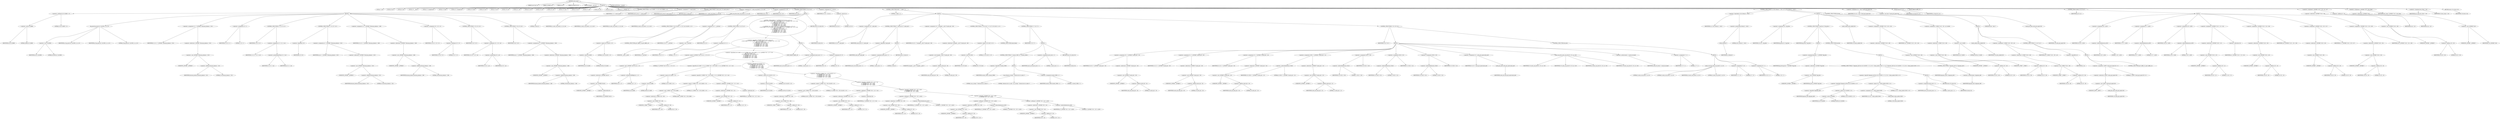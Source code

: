 digraph cache_insert {  
"1000122" [label = "(METHOD,cache_insert)" ]
"1000123" [label = "(PARAM,const char *a1)" ]
"1000124" [label = "(PARAM,_DWORD *a2)" ]
"1000125" [label = "(PARAM,int a3)" ]
"1000126" [label = "(PARAM,unsigned int a4)" ]
"1000127" [label = "(PARAM,unsigned __int16 a5)" ]
"1000128" [label = "(BLOCK,,)" ]
"1000129" [label = "(LOCAL,v7: int)" ]
"1000130" [label = "(LOCAL,v8: int)" ]
"1000131" [label = "(LOCAL,v9: int)" ]
"1000132" [label = "(LOCAL,v10: __int16)" ]
"1000133" [label = "(LOCAL,v12: unsigned int)" ]
"1000134" [label = "(LOCAL,v13: bool)" ]
"1000135" [label = "(LOCAL,v15: unsigned int)" ]
"1000136" [label = "(LOCAL,v16: bool)" ]
"1000137" [label = "(LOCAL,v18: int)" ]
"1000138" [label = "(LOCAL,v19: int)" ]
"1000139" [label = "(LOCAL,v20: int)" ]
"1000140" [label = "(LOCAL,v21: int)" ]
"1000141" [label = "(LOCAL,v22: int)" ]
"1000142" [label = "(LOCAL,v23: int)" ]
"1000143" [label = "(LOCAL,v24: int)" ]
"1000144" [label = "(LOCAL,v25: char *)" ]
"1000145" [label = "(LOCAL,v26: int)" ]
"1000146" [label = "(LOCAL,v27: int)" ]
"1000147" [label = "(LOCAL,v28: int)" ]
"1000148" [label = "(LOCAL,v31: int)" ]
"1000149" [label = "(LOCAL,v32: _DWORD [ 4 ])" ]
"1000150" [label = "(CONTROL_STRUCTURE,if ( (a5 & 0x980) != 0 ),if ( (a5 & 0x980) != 0 ))" ]
"1000151" [label = "(<operator>.notEquals,(a5 & 0x980) != 0)" ]
"1000152" [label = "(<operator>.and,a5 & 0x980)" ]
"1000153" [label = "(IDENTIFIER,a5,a5 & 0x980)" ]
"1000154" [label = "(LITERAL,0x980,a5 & 0x980)" ]
"1000155" [label = "(LITERAL,0,(a5 & 0x980) != 0)" ]
"1000156" [label = "(BLOCK,,)" ]
"1000157" [label = "(log_query,log_query(a5 | 0x10000, a1, a2, 0))" ]
"1000158" [label = "(<operator>.or,a5 | 0x10000)" ]
"1000159" [label = "(IDENTIFIER,a5,a5 | 0x10000)" ]
"1000160" [label = "(LITERAL,0x10000,a5 | 0x10000)" ]
"1000161" [label = "(IDENTIFIER,a1,log_query(a5 | 0x10000, a1, a2, 0))" ]
"1000162" [label = "(IDENTIFIER,a2,log_query(a5 | 0x10000, a1, a2, 0))" ]
"1000163" [label = "(LITERAL,0,log_query(a5 | 0x10000, a1, a2, 0))" ]
"1000164" [label = "(<operator>.assignment,v12 = *(_DWORD *)(dnsmasq_daemon + 252))" ]
"1000165" [label = "(IDENTIFIER,v12,v12 = *(_DWORD *)(dnsmasq_daemon + 252))" ]
"1000166" [label = "(<operator>.indirection,*(_DWORD *)(dnsmasq_daemon + 252))" ]
"1000167" [label = "(<operator>.cast,(_DWORD *)(dnsmasq_daemon + 252))" ]
"1000168" [label = "(UNKNOWN,_DWORD *,_DWORD *)" ]
"1000169" [label = "(<operator>.addition,dnsmasq_daemon + 252)" ]
"1000170" [label = "(IDENTIFIER,dnsmasq_daemon,dnsmasq_daemon + 252)" ]
"1000171" [label = "(LITERAL,252,dnsmasq_daemon + 252)" ]
"1000172" [label = "(<operator>.assignment,v13 = 1)" ]
"1000173" [label = "(IDENTIFIER,v13,v13 = 1)" ]
"1000174" [label = "(LITERAL,1,v13 = 1)" ]
"1000175" [label = "(CONTROL_STRUCTURE,if ( v12 ),if ( v12 ))" ]
"1000176" [label = "(IDENTIFIER,v12,if ( v12 ))" ]
"1000177" [label = "(<operator>.assignment,v13 = v12 >= a4)" ]
"1000178" [label = "(IDENTIFIER,v13,v13 = v12 >= a4)" ]
"1000179" [label = "(<operator>.greaterEqualsThan,v12 >= a4)" ]
"1000180" [label = "(IDENTIFIER,v12,v12 >= a4)" ]
"1000181" [label = "(IDENTIFIER,a4,v12 >= a4)" ]
"1000182" [label = "(CONTROL_STRUCTURE,if ( !v13 ),if ( !v13 ))" ]
"1000183" [label = "(<operator>.logicalNot,!v13)" ]
"1000184" [label = "(IDENTIFIER,v13,!v13)" ]
"1000185" [label = "(<operator>.assignment,a4 = *(_DWORD *)(dnsmasq_daemon + 252))" ]
"1000186" [label = "(IDENTIFIER,a4,a4 = *(_DWORD *)(dnsmasq_daemon + 252))" ]
"1000187" [label = "(<operator>.indirection,*(_DWORD *)(dnsmasq_daemon + 252))" ]
"1000188" [label = "(<operator>.cast,(_DWORD *)(dnsmasq_daemon + 252))" ]
"1000189" [label = "(UNKNOWN,_DWORD *,_DWORD *)" ]
"1000190" [label = "(<operator>.addition,dnsmasq_daemon + 252)" ]
"1000191" [label = "(IDENTIFIER,dnsmasq_daemon,dnsmasq_daemon + 252)" ]
"1000192" [label = "(LITERAL,252,dnsmasq_daemon + 252)" ]
"1000193" [label = "(<operator>.assignment,v15 = *(_DWORD *)(dnsmasq_daemon + 248))" ]
"1000194" [label = "(IDENTIFIER,v15,v15 = *(_DWORD *)(dnsmasq_daemon + 248))" ]
"1000195" [label = "(<operator>.indirection,*(_DWORD *)(dnsmasq_daemon + 248))" ]
"1000196" [label = "(<operator>.cast,(_DWORD *)(dnsmasq_daemon + 248))" ]
"1000197" [label = "(UNKNOWN,_DWORD *,_DWORD *)" ]
"1000198" [label = "(<operator>.addition,dnsmasq_daemon + 248)" ]
"1000199" [label = "(IDENTIFIER,dnsmasq_daemon,dnsmasq_daemon + 248)" ]
"1000200" [label = "(LITERAL,248,dnsmasq_daemon + 248)" ]
"1000201" [label = "(<operator>.assignment,v16 = v15 != 0)" ]
"1000202" [label = "(IDENTIFIER,v16,v16 = v15 != 0)" ]
"1000203" [label = "(<operator>.notEquals,v15 != 0)" ]
"1000204" [label = "(IDENTIFIER,v15,v15 != 0)" ]
"1000205" [label = "(LITERAL,0,v15 != 0)" ]
"1000206" [label = "(CONTROL_STRUCTURE,if ( v15 ),if ( v15 ))" ]
"1000207" [label = "(IDENTIFIER,v15,if ( v15 ))" ]
"1000208" [label = "(<operator>.assignment,v16 = v15 > a4)" ]
"1000209" [label = "(IDENTIFIER,v16,v16 = v15 > a4)" ]
"1000210" [label = "(<operator>.greaterThan,v15 > a4)" ]
"1000211" [label = "(IDENTIFIER,v15,v15 > a4)" ]
"1000212" [label = "(IDENTIFIER,a4,v15 > a4)" ]
"1000213" [label = "(CONTROL_STRUCTURE,if ( v16 ),if ( v16 ))" ]
"1000214" [label = "(IDENTIFIER,v16,if ( v16 ))" ]
"1000215" [label = "(<operator>.assignment,a4 = *(_DWORD *)(dnsmasq_daemon + 248))" ]
"1000216" [label = "(IDENTIFIER,a4,a4 = *(_DWORD *)(dnsmasq_daemon + 248))" ]
"1000217" [label = "(<operator>.indirection,*(_DWORD *)(dnsmasq_daemon + 248))" ]
"1000218" [label = "(<operator>.cast,(_DWORD *)(dnsmasq_daemon + 248))" ]
"1000219" [label = "(UNKNOWN,_DWORD *,_DWORD *)" ]
"1000220" [label = "(<operator>.addition,dnsmasq_daemon + 248)" ]
"1000221" [label = "(IDENTIFIER,dnsmasq_daemon,dnsmasq_daemon + 248)" ]
"1000222" [label = "(LITERAL,248,dnsmasq_daemon + 248)" ]
"1000223" [label = "(<operator>.assignment,v7 = insert_error)" ]
"1000224" [label = "(IDENTIFIER,v7,v7 = insert_error)" ]
"1000225" [label = "(IDENTIFIER,insert_error,v7 = insert_error)" ]
"1000226" [label = "(CONTROL_STRUCTURE,if ( insert_error ),if ( insert_error ))" ]
"1000227" [label = "(IDENTIFIER,insert_error,if ( insert_error ))" ]
"1000228" [label = "(RETURN,return 0;,return 0;)" ]
"1000229" [label = "(LITERAL,0,return 0;)" ]
"1000230" [label = "(<operator>.assignment,v9 = cache_scan_free(a1, a2, a3, a5))" ]
"1000231" [label = "(IDENTIFIER,v9,v9 = cache_scan_free(a1, a2, a3, a5))" ]
"1000232" [label = "(cache_scan_free,cache_scan_free(a1, a2, a3, a5))" ]
"1000233" [label = "(IDENTIFIER,a1,cache_scan_free(a1, a2, a3, a5))" ]
"1000234" [label = "(IDENTIFIER,a2,cache_scan_free(a1, a2, a3, a5))" ]
"1000235" [label = "(IDENTIFIER,a3,cache_scan_free(a1, a2, a3, a5))" ]
"1000236" [label = "(IDENTIFIER,a5,cache_scan_free(a1, a2, a3, a5))" ]
"1000237" [label = "(<operator>.assignment,v8 = v9)" ]
"1000238" [label = "(IDENTIFIER,v8,v8 = v9)" ]
"1000239" [label = "(IDENTIFIER,v9,v8 = v9)" ]
"1000240" [label = "(CONTROL_STRUCTURE,if ( v9 ),if ( v9 ))" ]
"1000241" [label = "(IDENTIFIER,v9,if ( v9 ))" ]
"1000242" [label = "(BLOCK,,)" ]
"1000243" [label = "(CONTROL_STRUCTURE,if ( (a5 & 0x180) == 0 ),if ( (a5 & 0x180) == 0 ))" ]
"1000244" [label = "(<operator>.equals,(a5 & 0x180) == 0)" ]
"1000245" [label = "(<operator>.and,a5 & 0x180)" ]
"1000246" [label = "(IDENTIFIER,a5,a5 & 0x180)" ]
"1000247" [label = "(LITERAL,0x180,a5 & 0x180)" ]
"1000248" [label = "(LITERAL,0,(a5 & 0x180) == 0)" ]
"1000249" [label = "(CONTROL_STRUCTURE,goto LABEL_18;,goto LABEL_18;)" ]
"1000250" [label = "(<operator>.assignment,v10 = (__int16)a2)" ]
"1000251" [label = "(IDENTIFIER,v10,v10 = (__int16)a2)" ]
"1000252" [label = "(<operator>.cast,(__int16)a2)" ]
"1000253" [label = "(UNKNOWN,__int16,__int16)" ]
"1000254" [label = "(IDENTIFIER,a2,(__int16)a2)" ]
"1000255" [label = "(CONTROL_STRUCTURE,if ( a2 ),if ( a2 ))" ]
"1000256" [label = "(IDENTIFIER,a2,if ( a2 ))" ]
"1000257" [label = "(<operator>.assignment,v10 = 1)" ]
"1000258" [label = "(IDENTIFIER,v10,v10 = 1)" ]
"1000259" [label = "(LITERAL,1,v10 = 1)" ]
"1000260" [label = "(CONTROL_STRUCTURE,if ( (*(_DWORD *)&v10 & (a5 >> 3)) == 0\n      || ((a5 & 0x80) == 0 || (*(_WORD *)(v9 + 36) & 0x80) == 0 || *(_DWORD *)(v9 + 12) != *a2)\n      && ((a5 & 0x100) == 0\n       || (*(_WORD *)(v9 + 36) & 0x100) == 0\n       || *(_DWORD *)(v9 + 12) != *a2\n       || *(_DWORD *)(v9 + 16) != a2[1]\n       || *(_DWORD *)(v9 + 20) != a2[2]\n       || *(_DWORD *)(v9 + 24) != a2[3]) ),if ( (*(_DWORD *)&v10 & (a5 >> 3)) == 0\n      || ((a5 & 0x80) == 0 || (*(_WORD *)(v9 + 36) & 0x80) == 0 || *(_DWORD *)(v9 + 12) != *a2)\n      && ((a5 & 0x100) == 0\n       || (*(_WORD *)(v9 + 36) & 0x100) == 0\n       || *(_DWORD *)(v9 + 12) != *a2\n       || *(_DWORD *)(v9 + 16) != a2[1]\n       || *(_DWORD *)(v9 + 20) != a2[2]\n       || *(_DWORD *)(v9 + 24) != a2[3]) ))" ]
"1000261" [label = "(<operator>.logicalOr,(*(_DWORD *)&v10 & (a5 >> 3)) == 0\n      || ((a5 & 0x80) == 0 || (*(_WORD *)(v9 + 36) & 0x80) == 0 || *(_DWORD *)(v9 + 12) != *a2)\n      && ((a5 & 0x100) == 0\n       || (*(_WORD *)(v9 + 36) & 0x100) == 0\n       || *(_DWORD *)(v9 + 12) != *a2\n       || *(_DWORD *)(v9 + 16) != a2[1]\n       || *(_DWORD *)(v9 + 20) != a2[2]\n       || *(_DWORD *)(v9 + 24) != a2[3]))" ]
"1000262" [label = "(<operator>.equals,(*(_DWORD *)&v10 & (a5 >> 3)) == 0)" ]
"1000263" [label = "(<operator>.and,*(_DWORD *)&v10 & (a5 >> 3))" ]
"1000264" [label = "(<operator>.indirection,*(_DWORD *)&v10)" ]
"1000265" [label = "(<operator>.cast,(_DWORD *)&v10)" ]
"1000266" [label = "(UNKNOWN,_DWORD *,_DWORD *)" ]
"1000267" [label = "(<operator>.addressOf,&v10)" ]
"1000268" [label = "(IDENTIFIER,v10,(_DWORD *)&v10)" ]
"1000269" [label = "(<operator>.arithmeticShiftRight,a5 >> 3)" ]
"1000270" [label = "(IDENTIFIER,a5,a5 >> 3)" ]
"1000271" [label = "(LITERAL,3,a5 >> 3)" ]
"1000272" [label = "(LITERAL,0,(*(_DWORD *)&v10 & (a5 >> 3)) == 0)" ]
"1000273" [label = "(<operator>.logicalAnd,((a5 & 0x80) == 0 || (*(_WORD *)(v9 + 36) & 0x80) == 0 || *(_DWORD *)(v9 + 12) != *a2)\n      && ((a5 & 0x100) == 0\n       || (*(_WORD *)(v9 + 36) & 0x100) == 0\n       || *(_DWORD *)(v9 + 12) != *a2\n       || *(_DWORD *)(v9 + 16) != a2[1]\n       || *(_DWORD *)(v9 + 20) != a2[2]\n       || *(_DWORD *)(v9 + 24) != a2[3]))" ]
"1000274" [label = "(<operator>.logicalOr,(a5 & 0x80) == 0 || (*(_WORD *)(v9 + 36) & 0x80) == 0 || *(_DWORD *)(v9 + 12) != *a2)" ]
"1000275" [label = "(<operator>.equals,(a5 & 0x80) == 0)" ]
"1000276" [label = "(<operator>.and,a5 & 0x80)" ]
"1000277" [label = "(IDENTIFIER,a5,a5 & 0x80)" ]
"1000278" [label = "(LITERAL,0x80,a5 & 0x80)" ]
"1000279" [label = "(LITERAL,0,(a5 & 0x80) == 0)" ]
"1000280" [label = "(<operator>.logicalOr,(*(_WORD *)(v9 + 36) & 0x80) == 0 || *(_DWORD *)(v9 + 12) != *a2)" ]
"1000281" [label = "(<operator>.equals,(*(_WORD *)(v9 + 36) & 0x80) == 0)" ]
"1000282" [label = "(<operator>.and,*(_WORD *)(v9 + 36) & 0x80)" ]
"1000283" [label = "(<operator>.indirection,*(_WORD *)(v9 + 36))" ]
"1000284" [label = "(<operator>.cast,(_WORD *)(v9 + 36))" ]
"1000285" [label = "(UNKNOWN,_WORD *,_WORD *)" ]
"1000286" [label = "(<operator>.addition,v9 + 36)" ]
"1000287" [label = "(IDENTIFIER,v9,v9 + 36)" ]
"1000288" [label = "(LITERAL,36,v9 + 36)" ]
"1000289" [label = "(LITERAL,0x80,*(_WORD *)(v9 + 36) & 0x80)" ]
"1000290" [label = "(LITERAL,0,(*(_WORD *)(v9 + 36) & 0x80) == 0)" ]
"1000291" [label = "(<operator>.notEquals,*(_DWORD *)(v9 + 12) != *a2)" ]
"1000292" [label = "(<operator>.indirection,*(_DWORD *)(v9 + 12))" ]
"1000293" [label = "(<operator>.cast,(_DWORD *)(v9 + 12))" ]
"1000294" [label = "(UNKNOWN,_DWORD *,_DWORD *)" ]
"1000295" [label = "(<operator>.addition,v9 + 12)" ]
"1000296" [label = "(IDENTIFIER,v9,v9 + 12)" ]
"1000297" [label = "(LITERAL,12,v9 + 12)" ]
"1000298" [label = "(<operator>.indirection,*a2)" ]
"1000299" [label = "(IDENTIFIER,a2,*(_DWORD *)(v9 + 12) != *a2)" ]
"1000300" [label = "(<operator>.logicalOr,(a5 & 0x100) == 0\n       || (*(_WORD *)(v9 + 36) & 0x100) == 0\n       || *(_DWORD *)(v9 + 12) != *a2\n       || *(_DWORD *)(v9 + 16) != a2[1]\n       || *(_DWORD *)(v9 + 20) != a2[2]\n       || *(_DWORD *)(v9 + 24) != a2[3])" ]
"1000301" [label = "(<operator>.equals,(a5 & 0x100) == 0)" ]
"1000302" [label = "(<operator>.and,a5 & 0x100)" ]
"1000303" [label = "(IDENTIFIER,a5,a5 & 0x100)" ]
"1000304" [label = "(LITERAL,0x100,a5 & 0x100)" ]
"1000305" [label = "(LITERAL,0,(a5 & 0x100) == 0)" ]
"1000306" [label = "(<operator>.logicalOr,(*(_WORD *)(v9 + 36) & 0x100) == 0\n       || *(_DWORD *)(v9 + 12) != *a2\n       || *(_DWORD *)(v9 + 16) != a2[1]\n       || *(_DWORD *)(v9 + 20) != a2[2]\n       || *(_DWORD *)(v9 + 24) != a2[3])" ]
"1000307" [label = "(<operator>.equals,(*(_WORD *)(v9 + 36) & 0x100) == 0)" ]
"1000308" [label = "(<operator>.and,*(_WORD *)(v9 + 36) & 0x100)" ]
"1000309" [label = "(<operator>.indirection,*(_WORD *)(v9 + 36))" ]
"1000310" [label = "(<operator>.cast,(_WORD *)(v9 + 36))" ]
"1000311" [label = "(UNKNOWN,_WORD *,_WORD *)" ]
"1000312" [label = "(<operator>.addition,v9 + 36)" ]
"1000313" [label = "(IDENTIFIER,v9,v9 + 36)" ]
"1000314" [label = "(LITERAL,36,v9 + 36)" ]
"1000315" [label = "(LITERAL,0x100,*(_WORD *)(v9 + 36) & 0x100)" ]
"1000316" [label = "(LITERAL,0,(*(_WORD *)(v9 + 36) & 0x100) == 0)" ]
"1000317" [label = "(<operator>.logicalOr,*(_DWORD *)(v9 + 12) != *a2\n       || *(_DWORD *)(v9 + 16) != a2[1]\n       || *(_DWORD *)(v9 + 20) != a2[2]\n       || *(_DWORD *)(v9 + 24) != a2[3])" ]
"1000318" [label = "(<operator>.notEquals,*(_DWORD *)(v9 + 12) != *a2)" ]
"1000319" [label = "(<operator>.indirection,*(_DWORD *)(v9 + 12))" ]
"1000320" [label = "(<operator>.cast,(_DWORD *)(v9 + 12))" ]
"1000321" [label = "(UNKNOWN,_DWORD *,_DWORD *)" ]
"1000322" [label = "(<operator>.addition,v9 + 12)" ]
"1000323" [label = "(IDENTIFIER,v9,v9 + 12)" ]
"1000324" [label = "(LITERAL,12,v9 + 12)" ]
"1000325" [label = "(<operator>.indirection,*a2)" ]
"1000326" [label = "(IDENTIFIER,a2,*(_DWORD *)(v9 + 12) != *a2)" ]
"1000327" [label = "(<operator>.logicalOr,*(_DWORD *)(v9 + 16) != a2[1]\n       || *(_DWORD *)(v9 + 20) != a2[2]\n       || *(_DWORD *)(v9 + 24) != a2[3])" ]
"1000328" [label = "(<operator>.notEquals,*(_DWORD *)(v9 + 16) != a2[1])" ]
"1000329" [label = "(<operator>.indirection,*(_DWORD *)(v9 + 16))" ]
"1000330" [label = "(<operator>.cast,(_DWORD *)(v9 + 16))" ]
"1000331" [label = "(UNKNOWN,_DWORD *,_DWORD *)" ]
"1000332" [label = "(<operator>.addition,v9 + 16)" ]
"1000333" [label = "(IDENTIFIER,v9,v9 + 16)" ]
"1000334" [label = "(LITERAL,16,v9 + 16)" ]
"1000335" [label = "(<operator>.indirectIndexAccess,a2[1])" ]
"1000336" [label = "(IDENTIFIER,a2,*(_DWORD *)(v9 + 16) != a2[1])" ]
"1000337" [label = "(LITERAL,1,*(_DWORD *)(v9 + 16) != a2[1])" ]
"1000338" [label = "(<operator>.logicalOr,*(_DWORD *)(v9 + 20) != a2[2]\n       || *(_DWORD *)(v9 + 24) != a2[3])" ]
"1000339" [label = "(<operator>.notEquals,*(_DWORD *)(v9 + 20) != a2[2])" ]
"1000340" [label = "(<operator>.indirection,*(_DWORD *)(v9 + 20))" ]
"1000341" [label = "(<operator>.cast,(_DWORD *)(v9 + 20))" ]
"1000342" [label = "(UNKNOWN,_DWORD *,_DWORD *)" ]
"1000343" [label = "(<operator>.addition,v9 + 20)" ]
"1000344" [label = "(IDENTIFIER,v9,v9 + 20)" ]
"1000345" [label = "(LITERAL,20,v9 + 20)" ]
"1000346" [label = "(<operator>.indirectIndexAccess,a2[2])" ]
"1000347" [label = "(IDENTIFIER,a2,*(_DWORD *)(v9 + 20) != a2[2])" ]
"1000348" [label = "(LITERAL,2,*(_DWORD *)(v9 + 20) != a2[2])" ]
"1000349" [label = "(<operator>.notEquals,*(_DWORD *)(v9 + 24) != a2[3])" ]
"1000350" [label = "(<operator>.indirection,*(_DWORD *)(v9 + 24))" ]
"1000351" [label = "(<operator>.cast,(_DWORD *)(v9 + 24))" ]
"1000352" [label = "(UNKNOWN,_DWORD *,_DWORD *)" ]
"1000353" [label = "(<operator>.addition,v9 + 24)" ]
"1000354" [label = "(IDENTIFIER,v9,v9 + 24)" ]
"1000355" [label = "(LITERAL,24,v9 + 24)" ]
"1000356" [label = "(<operator>.indirectIndexAccess,a2[3])" ]
"1000357" [label = "(IDENTIFIER,a2,*(_DWORD *)(v9 + 24) != a2[3])" ]
"1000358" [label = "(LITERAL,3,*(_DWORD *)(v9 + 24) != a2[3])" ]
"1000359" [label = "(BLOCK,,)" ]
"1000360" [label = "(JUMP_TARGET,LABEL_18)" ]
"1000361" [label = "(<operator>.assignment,insert_error = 1)" ]
"1000362" [label = "(IDENTIFIER,insert_error,insert_error = 1)" ]
"1000363" [label = "(LITERAL,1,insert_error = 1)" ]
"1000364" [label = "(<operator>.assignment,v8 = 0)" ]
"1000365" [label = "(IDENTIFIER,v8,v8 = 0)" ]
"1000366" [label = "(LITERAL,0,v8 = 0)" ]
"1000367" [label = "(RETURN,return v8;,return v8;)" ]
"1000368" [label = "(IDENTIFIER,v8,return v8;)" ]
"1000369" [label = "(<operator>.assignment,v31 = a5 & 4)" ]
"1000370" [label = "(IDENTIFIER,v31,v31 = a5 & 4)" ]
"1000371" [label = "(<operator>.and,a5 & 4)" ]
"1000372" [label = "(IDENTIFIER,a5,a5 & 4)" ]
"1000373" [label = "(LITERAL,4,a5 & 4)" ]
"1000374" [label = "(CONTROL_STRUCTURE,while ( 1 ),while ( 1 ))" ]
"1000375" [label = "(LITERAL,1,while ( 1 ))" ]
"1000376" [label = "(BLOCK,,)" ]
"1000377" [label = "(<operator>.assignment,v18 = cache_tail)" ]
"1000378" [label = "(IDENTIFIER,v18,v18 = cache_tail)" ]
"1000379" [label = "(IDENTIFIER,cache_tail,v18 = cache_tail)" ]
"1000380" [label = "(CONTROL_STRUCTURE,if ( !cache_tail ),if ( !cache_tail ))" ]
"1000381" [label = "(<operator>.logicalNot,!cache_tail)" ]
"1000382" [label = "(IDENTIFIER,cache_tail,!cache_tail)" ]
"1000383" [label = "(BLOCK,,)" ]
"1000384" [label = "(<operator>.assignment,insert_error = 1)" ]
"1000385" [label = "(IDENTIFIER,insert_error,insert_error = 1)" ]
"1000386" [label = "(LITERAL,1,insert_error = 1)" ]
"1000387" [label = "(RETURN,return 0;,return 0;)" ]
"1000388" [label = "(LITERAL,0,return 0;)" ]
"1000389" [label = "(<operator>.assignment,v19 = *(unsigned __int16 *)(cache_tail + 36))" ]
"1000390" [label = "(IDENTIFIER,v19,v19 = *(unsigned __int16 *)(cache_tail + 36))" ]
"1000391" [label = "(<operator>.indirection,*(unsigned __int16 *)(cache_tail + 36))" ]
"1000392" [label = "(<operator>.cast,(unsigned __int16 *)(cache_tail + 36))" ]
"1000393" [label = "(UNKNOWN,unsigned __int16 *,unsigned __int16 *)" ]
"1000394" [label = "(<operator>.addition,cache_tail + 36)" ]
"1000395" [label = "(IDENTIFIER,cache_tail,cache_tail + 36)" ]
"1000396" [label = "(LITERAL,36,cache_tail + 36)" ]
"1000397" [label = "(CONTROL_STRUCTURE,if ( (v19 & 0xC) == 0 ),if ( (v19 & 0xC) == 0 ))" ]
"1000398" [label = "(<operator>.equals,(v19 & 0xC) == 0)" ]
"1000399" [label = "(<operator>.and,v19 & 0xC)" ]
"1000400" [label = "(IDENTIFIER,v19,v19 & 0xC)" ]
"1000401" [label = "(LITERAL,0xC,v19 & 0xC)" ]
"1000402" [label = "(LITERAL,0,(v19 & 0xC) == 0)" ]
"1000403" [label = "(CONTROL_STRUCTURE,break;,break;)" ]
"1000404" [label = "(CONTROL_STRUCTURE,if ( v7 ),if ( v7 ))" ]
"1000405" [label = "(IDENTIFIER,v7,if ( v7 ))" ]
"1000406" [label = "(BLOCK,,)" ]
"1000407" [label = "(CONTROL_STRUCTURE,if ( !warned_10984 ),if ( !warned_10984 ))" ]
"1000408" [label = "(<operator>.logicalNot,!warned_10984)" ]
"1000409" [label = "(IDENTIFIER,warned_10984,!warned_10984)" ]
"1000410" [label = "(BLOCK,,)" ]
"1000411" [label = "(my_syslog,my_syslog(3, \"Internal error in cache.\"))" ]
"1000412" [label = "(LITERAL,3,my_syslog(3, \"Internal error in cache.\"))" ]
"1000413" [label = "(LITERAL,\"Internal error in cache.\",my_syslog(3, \"Internal error in cache.\"))" ]
"1000414" [label = "(<operator>.assignment,warned_10984 = 1)" ]
"1000415" [label = "(IDENTIFIER,warned_10984,warned_10984 = 1)" ]
"1000416" [label = "(LITERAL,1,warned_10984 = 1)" ]
"1000417" [label = "(<operator>.assignment,insert_error = 1)" ]
"1000418" [label = "(IDENTIFIER,insert_error,insert_error = 1)" ]
"1000419" [label = "(LITERAL,1,insert_error = 1)" ]
"1000420" [label = "(RETURN,return v8;,return v8;)" ]
"1000421" [label = "(IDENTIFIER,v8,return v8;)" ]
"1000422" [label = "(CONTROL_STRUCTURE,if ( v31 ),if ( v31 ))" ]
"1000423" [label = "(IDENTIFIER,v31,if ( v31 ))" ]
"1000424" [label = "(BLOCK,,)" ]
"1000425" [label = "(<operator>.assignment,v20 = *(_DWORD *)(cache_tail + 16))" ]
"1000426" [label = "(IDENTIFIER,v20,v20 = *(_DWORD *)(cache_tail + 16))" ]
"1000427" [label = "(<operator>.indirection,*(_DWORD *)(cache_tail + 16))" ]
"1000428" [label = "(<operator>.cast,(_DWORD *)(cache_tail + 16))" ]
"1000429" [label = "(UNKNOWN,_DWORD *,_DWORD *)" ]
"1000430" [label = "(<operator>.addition,cache_tail + 16)" ]
"1000431" [label = "(IDENTIFIER,cache_tail,cache_tail + 16)" ]
"1000432" [label = "(LITERAL,16,cache_tail + 16)" ]
"1000433" [label = "(<operator>.assignment,v21 = *(_DWORD *)(cache_tail + 20))" ]
"1000434" [label = "(IDENTIFIER,v21,v21 = *(_DWORD *)(cache_tail + 20))" ]
"1000435" [label = "(<operator>.indirection,*(_DWORD *)(cache_tail + 20))" ]
"1000436" [label = "(<operator>.cast,(_DWORD *)(cache_tail + 20))" ]
"1000437" [label = "(UNKNOWN,_DWORD *,_DWORD *)" ]
"1000438" [label = "(<operator>.addition,cache_tail + 20)" ]
"1000439" [label = "(IDENTIFIER,cache_tail,cache_tail + 20)" ]
"1000440" [label = "(LITERAL,20,cache_tail + 20)" ]
"1000441" [label = "(<operator>.assignment,v22 = *(_DWORD *)(cache_tail + 24))" ]
"1000442" [label = "(IDENTIFIER,v22,v22 = *(_DWORD *)(cache_tail + 24))" ]
"1000443" [label = "(<operator>.indirection,*(_DWORD *)(cache_tail + 24))" ]
"1000444" [label = "(<operator>.cast,(_DWORD *)(cache_tail + 24))" ]
"1000445" [label = "(UNKNOWN,_DWORD *,_DWORD *)" ]
"1000446" [label = "(<operator>.addition,cache_tail + 24)" ]
"1000447" [label = "(IDENTIFIER,cache_tail,cache_tail + 24)" ]
"1000448" [label = "(LITERAL,24,cache_tail + 24)" ]
"1000449" [label = "(<operator>.assignment,v32[0] = *(_DWORD *)(cache_tail + 12))" ]
"1000450" [label = "(<operator>.indirectIndexAccess,v32[0])" ]
"1000451" [label = "(IDENTIFIER,v32,v32[0] = *(_DWORD *)(cache_tail + 12))" ]
"1000452" [label = "(LITERAL,0,v32[0] = *(_DWORD *)(cache_tail + 12))" ]
"1000453" [label = "(<operator>.indirection,*(_DWORD *)(cache_tail + 12))" ]
"1000454" [label = "(<operator>.cast,(_DWORD *)(cache_tail + 12))" ]
"1000455" [label = "(UNKNOWN,_DWORD *,_DWORD *)" ]
"1000456" [label = "(<operator>.addition,cache_tail + 12)" ]
"1000457" [label = "(IDENTIFIER,cache_tail,cache_tail + 12)" ]
"1000458" [label = "(LITERAL,12,cache_tail + 12)" ]
"1000459" [label = "(<operator>.assignment,v32[1] = v20)" ]
"1000460" [label = "(<operator>.indirectIndexAccess,v32[1])" ]
"1000461" [label = "(IDENTIFIER,v32,v32[1] = v20)" ]
"1000462" [label = "(LITERAL,1,v32[1] = v20)" ]
"1000463" [label = "(IDENTIFIER,v20,v32[1] = v20)" ]
"1000464" [label = "(<operator>.assignment,v32[2] = v21)" ]
"1000465" [label = "(<operator>.indirectIndexAccess,v32[2])" ]
"1000466" [label = "(IDENTIFIER,v32,v32[2] = v21)" ]
"1000467" [label = "(LITERAL,2,v32[2] = v21)" ]
"1000468" [label = "(IDENTIFIER,v21,v32[2] = v21)" ]
"1000469" [label = "(<operator>.assignment,v32[3] = v22)" ]
"1000470" [label = "(<operator>.indirectIndexAccess,v32[3])" ]
"1000471" [label = "(IDENTIFIER,v32,v32[3] = v22)" ]
"1000472" [label = "(LITERAL,3,v32[3] = v22)" ]
"1000473" [label = "(IDENTIFIER,v22,v32[3] = v22)" ]
"1000474" [label = "(<operator>.assignment,v23 = cache_get_name(cache_tail))" ]
"1000475" [label = "(IDENTIFIER,v23,v23 = cache_get_name(cache_tail))" ]
"1000476" [label = "(cache_get_name,cache_get_name(cache_tail))" ]
"1000477" [label = "(IDENTIFIER,cache_tail,cache_get_name(cache_tail))" ]
"1000478" [label = "(cache_scan_free,cache_scan_free(v23, v32, a3, v19))" ]
"1000479" [label = "(IDENTIFIER,v23,cache_scan_free(v23, v32, a3, v19))" ]
"1000480" [label = "(IDENTIFIER,v32,cache_scan_free(v23, v32, a3, v19))" ]
"1000481" [label = "(IDENTIFIER,a3,cache_scan_free(v23, v32, a3, v19))" ]
"1000482" [label = "(IDENTIFIER,v19,cache_scan_free(v23, v32, a3, v19))" ]
"1000483" [label = "(<operator>.preIncrement,++cache_live_freed)" ]
"1000484" [label = "(IDENTIFIER,cache_live_freed,++cache_live_freed)" ]
"1000485" [label = "(<operator>.assignment,v7 = 1)" ]
"1000486" [label = "(IDENTIFIER,v7,v7 = 1)" ]
"1000487" [label = "(LITERAL,1,v7 = 1)" ]
"1000488" [label = "(CONTROL_STRUCTURE,else,else)" ]
"1000489" [label = "(BLOCK,,)" ]
"1000490" [label = "(cache_scan_free,cache_scan_free(0, 0, a3, 0))" ]
"1000491" [label = "(LITERAL,0,cache_scan_free(0, 0, a3, 0))" ]
"1000492" [label = "(LITERAL,0,cache_scan_free(0, 0, a3, 0))" ]
"1000493" [label = "(IDENTIFIER,a3,cache_scan_free(0, 0, a3, 0))" ]
"1000494" [label = "(LITERAL,0,cache_scan_free(0, 0, a3, 0))" ]
"1000495" [label = "(<operator>.assignment,v7 = 0)" ]
"1000496" [label = "(IDENTIFIER,v7,v7 = 0)" ]
"1000497" [label = "(LITERAL,0,v7 = 0)" ]
"1000498" [label = "(<operator>.assignment,v31 = 1)" ]
"1000499" [label = "(IDENTIFIER,v31,v31 = 1)" ]
"1000500" [label = "(LITERAL,1,v31 = 1)" ]
"1000501" [label = "(CONTROL_STRUCTURE,if ( a1 && strlen(a1) > 0x31 ),if ( a1 && strlen(a1) > 0x31 ))" ]
"1000502" [label = "(<operator>.logicalAnd,a1 && strlen(a1) > 0x31)" ]
"1000503" [label = "(IDENTIFIER,a1,a1 && strlen(a1) > 0x31)" ]
"1000504" [label = "(<operator>.greaterThan,strlen(a1) > 0x31)" ]
"1000505" [label = "(strlen,strlen(a1))" ]
"1000506" [label = "(IDENTIFIER,a1,strlen(a1))" ]
"1000507" [label = "(LITERAL,0x31,strlen(a1) > 0x31)" ]
"1000508" [label = "(BLOCK,,)" ]
"1000509" [label = "(<operator>.assignment,v24 = big_free)" ]
"1000510" [label = "(IDENTIFIER,v24,v24 = big_free)" ]
"1000511" [label = "(IDENTIFIER,big_free,v24 = big_free)" ]
"1000512" [label = "(CONTROL_STRUCTURE,if ( big_free ),if ( big_free ))" ]
"1000513" [label = "(IDENTIFIER,big_free,if ( big_free ))" ]
"1000514" [label = "(BLOCK,,)" ]
"1000515" [label = "(<operator>.assignment,big_free = *(_DWORD *)big_free)" ]
"1000516" [label = "(IDENTIFIER,big_free,big_free = *(_DWORD *)big_free)" ]
"1000517" [label = "(<operator>.indirection,*(_DWORD *)big_free)" ]
"1000518" [label = "(<operator>.cast,(_DWORD *)big_free)" ]
"1000519" [label = "(UNKNOWN,_DWORD *,_DWORD *)" ]
"1000520" [label = "(IDENTIFIER,big_free,(_DWORD *)big_free)" ]
"1000521" [label = "(CONTROL_STRUCTURE,else,else)" ]
"1000522" [label = "(BLOCK,,)" ]
"1000523" [label = "(CONTROL_STRUCTURE,if ( !bignames_left && (a5 & 0x5000) == 0 || (v24 = whine_malloc(1028)) == 0 ),if ( !bignames_left && (a5 & 0x5000) == 0 || (v24 = whine_malloc(1028)) == 0 ))" ]
"1000524" [label = "(<operator>.logicalOr,!bignames_left && (a5 & 0x5000) == 0 || (v24 = whine_malloc(1028)) == 0)" ]
"1000525" [label = "(<operator>.logicalAnd,!bignames_left && (a5 & 0x5000) == 0)" ]
"1000526" [label = "(<operator>.logicalNot,!bignames_left)" ]
"1000527" [label = "(IDENTIFIER,bignames_left,!bignames_left)" ]
"1000528" [label = "(<operator>.equals,(a5 & 0x5000) == 0)" ]
"1000529" [label = "(<operator>.and,a5 & 0x5000)" ]
"1000530" [label = "(IDENTIFIER,a5,a5 & 0x5000)" ]
"1000531" [label = "(LITERAL,0x5000,a5 & 0x5000)" ]
"1000532" [label = "(LITERAL,0,(a5 & 0x5000) == 0)" ]
"1000533" [label = "(<operator>.equals,(v24 = whine_malloc(1028)) == 0)" ]
"1000534" [label = "(<operator>.assignment,v24 = whine_malloc(1028))" ]
"1000535" [label = "(IDENTIFIER,v24,v24 = whine_malloc(1028))" ]
"1000536" [label = "(whine_malloc,whine_malloc(1028))" ]
"1000537" [label = "(LITERAL,1028,whine_malloc(1028))" ]
"1000538" [label = "(LITERAL,0,(v24 = whine_malloc(1028)) == 0)" ]
"1000539" [label = "(BLOCK,,)" ]
"1000540" [label = "(<operator>.assignment,insert_error = 1)" ]
"1000541" [label = "(IDENTIFIER,insert_error,insert_error = 1)" ]
"1000542" [label = "(LITERAL,1,insert_error = 1)" ]
"1000543" [label = "(RETURN,return v8;,return v8;)" ]
"1000544" [label = "(IDENTIFIER,v8,return v8;)" ]
"1000545" [label = "(CONTROL_STRUCTURE,if ( bignames_left ),if ( bignames_left ))" ]
"1000546" [label = "(IDENTIFIER,bignames_left,if ( bignames_left ))" ]
"1000547" [label = "(<operator>.preDecrement,--bignames_left)" ]
"1000548" [label = "(IDENTIFIER,bignames_left,--bignames_left)" ]
"1000549" [label = "(cache_unlink,cache_unlink(v18))" ]
"1000550" [label = "(IDENTIFIER,v18,cache_unlink(v18))" ]
"1000551" [label = "(<operator>.assignment,*(_DWORD *)(v18 + 40) = v24)" ]
"1000552" [label = "(<operator>.indirection,*(_DWORD *)(v18 + 40))" ]
"1000553" [label = "(<operator>.cast,(_DWORD *)(v18 + 40))" ]
"1000554" [label = "(UNKNOWN,_DWORD *,_DWORD *)" ]
"1000555" [label = "(<operator>.addition,v18 + 40)" ]
"1000556" [label = "(IDENTIFIER,v18,v18 + 40)" ]
"1000557" [label = "(LITERAL,40,v18 + 40)" ]
"1000558" [label = "(IDENTIFIER,v24,*(_DWORD *)(v18 + 40) = v24)" ]
"1000559" [label = "(<operator>.assignment,*(_WORD *)(v18 + 36) = a5 | 0x200)" ]
"1000560" [label = "(<operator>.indirection,*(_WORD *)(v18 + 36))" ]
"1000561" [label = "(<operator>.cast,(_WORD *)(v18 + 36))" ]
"1000562" [label = "(UNKNOWN,_WORD *,_WORD *)" ]
"1000563" [label = "(<operator>.addition,v18 + 36)" ]
"1000564" [label = "(IDENTIFIER,v18,v18 + 36)" ]
"1000565" [label = "(LITERAL,36,v18 + 36)" ]
"1000566" [label = "(<operator>.or,a5 | 0x200)" ]
"1000567" [label = "(IDENTIFIER,a5,a5 | 0x200)" ]
"1000568" [label = "(LITERAL,0x200,a5 | 0x200)" ]
"1000569" [label = "(CONTROL_STRUCTURE,else,else)" ]
"1000570" [label = "(BLOCK,,)" ]
"1000571" [label = "(cache_unlink,cache_unlink(v18))" ]
"1000572" [label = "(IDENTIFIER,v18,cache_unlink(v18))" ]
"1000573" [label = "(<operator>.assignment,*(_WORD *)(v18 + 36) = a5)" ]
"1000574" [label = "(<operator>.indirection,*(_WORD *)(v18 + 36))" ]
"1000575" [label = "(<operator>.cast,(_WORD *)(v18 + 36))" ]
"1000576" [label = "(UNKNOWN,_WORD *,_WORD *)" ]
"1000577" [label = "(<operator>.addition,v18 + 36)" ]
"1000578" [label = "(IDENTIFIER,v18,v18 + 36)" ]
"1000579" [label = "(LITERAL,36,v18 + 36)" ]
"1000580" [label = "(IDENTIFIER,a5,*(_WORD *)(v18 + 36) = a5)" ]
"1000581" [label = "(CONTROL_STRUCTURE,if ( !a1 ),if ( !a1 ))" ]
"1000582" [label = "(<operator>.logicalNot,!a1)" ]
"1000583" [label = "(IDENTIFIER,a1,!a1)" ]
"1000584" [label = "(BLOCK,,)" ]
"1000585" [label = "(<operator>.assignment,*(_BYTE *)cache_get_name(v18) = 0)" ]
"1000586" [label = "(<operator>.indirection,*(_BYTE *)cache_get_name(v18))" ]
"1000587" [label = "(<operator>.cast,(_BYTE *)cache_get_name(v18))" ]
"1000588" [label = "(UNKNOWN,_BYTE *,_BYTE *)" ]
"1000589" [label = "(cache_get_name,cache_get_name(v18))" ]
"1000590" [label = "(IDENTIFIER,v18,cache_get_name(v18))" ]
"1000591" [label = "(LITERAL,0,*(_BYTE *)cache_get_name(v18) = 0)" ]
"1000592" [label = "(CONTROL_STRUCTURE,goto LABEL_52;,goto LABEL_52;)" ]
"1000593" [label = "(<operator>.assignment,v25 = (char *)cache_get_name(v18))" ]
"1000594" [label = "(IDENTIFIER,v25,v25 = (char *)cache_get_name(v18))" ]
"1000595" [label = "(<operator>.cast,(char *)cache_get_name(v18))" ]
"1000596" [label = "(UNKNOWN,char *,char *)" ]
"1000597" [label = "(cache_get_name,cache_get_name(v18))" ]
"1000598" [label = "(IDENTIFIER,v18,cache_get_name(v18))" ]
"1000599" [label = "(strcpy,strcpy(v25, a1))" ]
"1000600" [label = "(IDENTIFIER,v25,strcpy(v25, a1))" ]
"1000601" [label = "(IDENTIFIER,a1,strcpy(v25, a1))" ]
"1000602" [label = "(JUMP_TARGET,LABEL_52)" ]
"1000603" [label = "(CONTROL_STRUCTURE,if ( a2 ),if ( a2 ))" ]
"1000604" [label = "(IDENTIFIER,a2,if ( a2 ))" ]
"1000605" [label = "(BLOCK,,)" ]
"1000606" [label = "(<operator>.assignment,v26 = a2[1])" ]
"1000607" [label = "(IDENTIFIER,v26,v26 = a2[1])" ]
"1000608" [label = "(<operator>.indirectIndexAccess,a2[1])" ]
"1000609" [label = "(IDENTIFIER,a2,v26 = a2[1])" ]
"1000610" [label = "(LITERAL,1,v26 = a2[1])" ]
"1000611" [label = "(<operator>.assignment,v27 = a2[2])" ]
"1000612" [label = "(IDENTIFIER,v27,v27 = a2[2])" ]
"1000613" [label = "(<operator>.indirectIndexAccess,a2[2])" ]
"1000614" [label = "(IDENTIFIER,a2,v27 = a2[2])" ]
"1000615" [label = "(LITERAL,2,v27 = a2[2])" ]
"1000616" [label = "(<operator>.assignment,v28 = a2[3])" ]
"1000617" [label = "(IDENTIFIER,v28,v28 = a2[3])" ]
"1000618" [label = "(<operator>.indirectIndexAccess,a2[3])" ]
"1000619" [label = "(IDENTIFIER,a2,v28 = a2[3])" ]
"1000620" [label = "(LITERAL,3,v28 = a2[3])" ]
"1000621" [label = "(<operator>.assignment,*(_DWORD *)(v18 + 12) = *a2)" ]
"1000622" [label = "(<operator>.indirection,*(_DWORD *)(v18 + 12))" ]
"1000623" [label = "(<operator>.cast,(_DWORD *)(v18 + 12))" ]
"1000624" [label = "(UNKNOWN,_DWORD *,_DWORD *)" ]
"1000625" [label = "(<operator>.addition,v18 + 12)" ]
"1000626" [label = "(IDENTIFIER,v18,v18 + 12)" ]
"1000627" [label = "(LITERAL,12,v18 + 12)" ]
"1000628" [label = "(<operator>.indirection,*a2)" ]
"1000629" [label = "(IDENTIFIER,a2,*(_DWORD *)(v18 + 12) = *a2)" ]
"1000630" [label = "(<operator>.assignment,*(_DWORD *)(v18 + 16) = v26)" ]
"1000631" [label = "(<operator>.indirection,*(_DWORD *)(v18 + 16))" ]
"1000632" [label = "(<operator>.cast,(_DWORD *)(v18 + 16))" ]
"1000633" [label = "(UNKNOWN,_DWORD *,_DWORD *)" ]
"1000634" [label = "(<operator>.addition,v18 + 16)" ]
"1000635" [label = "(IDENTIFIER,v18,v18 + 16)" ]
"1000636" [label = "(LITERAL,16,v18 + 16)" ]
"1000637" [label = "(IDENTIFIER,v26,*(_DWORD *)(v18 + 16) = v26)" ]
"1000638" [label = "(<operator>.assignment,*(_DWORD *)(v18 + 20) = v27)" ]
"1000639" [label = "(<operator>.indirection,*(_DWORD *)(v18 + 20))" ]
"1000640" [label = "(<operator>.cast,(_DWORD *)(v18 + 20))" ]
"1000641" [label = "(UNKNOWN,_DWORD *,_DWORD *)" ]
"1000642" [label = "(<operator>.addition,v18 + 20)" ]
"1000643" [label = "(IDENTIFIER,v18,v18 + 20)" ]
"1000644" [label = "(LITERAL,20,v18 + 20)" ]
"1000645" [label = "(IDENTIFIER,v27,*(_DWORD *)(v18 + 20) = v27)" ]
"1000646" [label = "(<operator>.assignment,*(_DWORD *)(v18 + 24) = v28)" ]
"1000647" [label = "(<operator>.indirection,*(_DWORD *)(v18 + 24))" ]
"1000648" [label = "(<operator>.cast,(_DWORD *)(v18 + 24))" ]
"1000649" [label = "(UNKNOWN,_DWORD *,_DWORD *)" ]
"1000650" [label = "(<operator>.addition,v18 + 24)" ]
"1000651" [label = "(IDENTIFIER,v18,v18 + 24)" ]
"1000652" [label = "(LITERAL,24,v18 + 24)" ]
"1000653" [label = "(IDENTIFIER,v28,*(_DWORD *)(v18 + 24) = v28)" ]
"1000654" [label = "(<operator>.assignment,*(_DWORD *)(v18 + 28) = a4 + a3)" ]
"1000655" [label = "(<operator>.indirection,*(_DWORD *)(v18 + 28))" ]
"1000656" [label = "(<operator>.cast,(_DWORD *)(v18 + 28))" ]
"1000657" [label = "(UNKNOWN,_DWORD *,_DWORD *)" ]
"1000658" [label = "(<operator>.addition,v18 + 28)" ]
"1000659" [label = "(IDENTIFIER,v18,v18 + 28)" ]
"1000660" [label = "(LITERAL,28,v18 + 28)" ]
"1000661" [label = "(<operator>.addition,a4 + a3)" ]
"1000662" [label = "(IDENTIFIER,a4,a4 + a3)" ]
"1000663" [label = "(IDENTIFIER,a3,a4 + a3)" ]
"1000664" [label = "(<operator>.assignment,*(_DWORD *)v18 = new_chain)" ]
"1000665" [label = "(<operator>.indirection,*(_DWORD *)v18)" ]
"1000666" [label = "(<operator>.cast,(_DWORD *)v18)" ]
"1000667" [label = "(UNKNOWN,_DWORD *,_DWORD *)" ]
"1000668" [label = "(IDENTIFIER,v18,(_DWORD *)v18)" ]
"1000669" [label = "(IDENTIFIER,new_chain,*(_DWORD *)v18 = new_chain)" ]
"1000670" [label = "(<operator>.assignment,new_chain = v18)" ]
"1000671" [label = "(IDENTIFIER,new_chain,new_chain = v18)" ]
"1000672" [label = "(IDENTIFIER,v18,new_chain = v18)" ]
"1000673" [label = "(RETURN,return v18;,return v18;)" ]
"1000674" [label = "(IDENTIFIER,v18,return v18;)" ]
"1000675" [label = "(METHOD_RETURN,int __fastcall)" ]
  "1000122" -> "1000123" 
  "1000122" -> "1000124" 
  "1000122" -> "1000125" 
  "1000122" -> "1000126" 
  "1000122" -> "1000127" 
  "1000122" -> "1000128" 
  "1000122" -> "1000675" 
  "1000128" -> "1000129" 
  "1000128" -> "1000130" 
  "1000128" -> "1000131" 
  "1000128" -> "1000132" 
  "1000128" -> "1000133" 
  "1000128" -> "1000134" 
  "1000128" -> "1000135" 
  "1000128" -> "1000136" 
  "1000128" -> "1000137" 
  "1000128" -> "1000138" 
  "1000128" -> "1000139" 
  "1000128" -> "1000140" 
  "1000128" -> "1000141" 
  "1000128" -> "1000142" 
  "1000128" -> "1000143" 
  "1000128" -> "1000144" 
  "1000128" -> "1000145" 
  "1000128" -> "1000146" 
  "1000128" -> "1000147" 
  "1000128" -> "1000148" 
  "1000128" -> "1000149" 
  "1000128" -> "1000150" 
  "1000128" -> "1000223" 
  "1000128" -> "1000226" 
  "1000128" -> "1000230" 
  "1000128" -> "1000237" 
  "1000128" -> "1000240" 
  "1000128" -> "1000369" 
  "1000128" -> "1000374" 
  "1000128" -> "1000501" 
  "1000128" -> "1000593" 
  "1000128" -> "1000599" 
  "1000128" -> "1000602" 
  "1000128" -> "1000603" 
  "1000128" -> "1000654" 
  "1000128" -> "1000664" 
  "1000128" -> "1000670" 
  "1000128" -> "1000673" 
  "1000150" -> "1000151" 
  "1000150" -> "1000156" 
  "1000151" -> "1000152" 
  "1000151" -> "1000155" 
  "1000152" -> "1000153" 
  "1000152" -> "1000154" 
  "1000156" -> "1000157" 
  "1000156" -> "1000164" 
  "1000156" -> "1000172" 
  "1000156" -> "1000175" 
  "1000156" -> "1000182" 
  "1000156" -> "1000193" 
  "1000156" -> "1000201" 
  "1000156" -> "1000206" 
  "1000156" -> "1000213" 
  "1000157" -> "1000158" 
  "1000157" -> "1000161" 
  "1000157" -> "1000162" 
  "1000157" -> "1000163" 
  "1000158" -> "1000159" 
  "1000158" -> "1000160" 
  "1000164" -> "1000165" 
  "1000164" -> "1000166" 
  "1000166" -> "1000167" 
  "1000167" -> "1000168" 
  "1000167" -> "1000169" 
  "1000169" -> "1000170" 
  "1000169" -> "1000171" 
  "1000172" -> "1000173" 
  "1000172" -> "1000174" 
  "1000175" -> "1000176" 
  "1000175" -> "1000177" 
  "1000177" -> "1000178" 
  "1000177" -> "1000179" 
  "1000179" -> "1000180" 
  "1000179" -> "1000181" 
  "1000182" -> "1000183" 
  "1000182" -> "1000185" 
  "1000183" -> "1000184" 
  "1000185" -> "1000186" 
  "1000185" -> "1000187" 
  "1000187" -> "1000188" 
  "1000188" -> "1000189" 
  "1000188" -> "1000190" 
  "1000190" -> "1000191" 
  "1000190" -> "1000192" 
  "1000193" -> "1000194" 
  "1000193" -> "1000195" 
  "1000195" -> "1000196" 
  "1000196" -> "1000197" 
  "1000196" -> "1000198" 
  "1000198" -> "1000199" 
  "1000198" -> "1000200" 
  "1000201" -> "1000202" 
  "1000201" -> "1000203" 
  "1000203" -> "1000204" 
  "1000203" -> "1000205" 
  "1000206" -> "1000207" 
  "1000206" -> "1000208" 
  "1000208" -> "1000209" 
  "1000208" -> "1000210" 
  "1000210" -> "1000211" 
  "1000210" -> "1000212" 
  "1000213" -> "1000214" 
  "1000213" -> "1000215" 
  "1000215" -> "1000216" 
  "1000215" -> "1000217" 
  "1000217" -> "1000218" 
  "1000218" -> "1000219" 
  "1000218" -> "1000220" 
  "1000220" -> "1000221" 
  "1000220" -> "1000222" 
  "1000223" -> "1000224" 
  "1000223" -> "1000225" 
  "1000226" -> "1000227" 
  "1000226" -> "1000228" 
  "1000228" -> "1000229" 
  "1000230" -> "1000231" 
  "1000230" -> "1000232" 
  "1000232" -> "1000233" 
  "1000232" -> "1000234" 
  "1000232" -> "1000235" 
  "1000232" -> "1000236" 
  "1000237" -> "1000238" 
  "1000237" -> "1000239" 
  "1000240" -> "1000241" 
  "1000240" -> "1000242" 
  "1000242" -> "1000243" 
  "1000242" -> "1000250" 
  "1000242" -> "1000255" 
  "1000242" -> "1000260" 
  "1000242" -> "1000367" 
  "1000243" -> "1000244" 
  "1000243" -> "1000249" 
  "1000244" -> "1000245" 
  "1000244" -> "1000248" 
  "1000245" -> "1000246" 
  "1000245" -> "1000247" 
  "1000250" -> "1000251" 
  "1000250" -> "1000252" 
  "1000252" -> "1000253" 
  "1000252" -> "1000254" 
  "1000255" -> "1000256" 
  "1000255" -> "1000257" 
  "1000257" -> "1000258" 
  "1000257" -> "1000259" 
  "1000260" -> "1000261" 
  "1000260" -> "1000359" 
  "1000261" -> "1000262" 
  "1000261" -> "1000273" 
  "1000262" -> "1000263" 
  "1000262" -> "1000272" 
  "1000263" -> "1000264" 
  "1000263" -> "1000269" 
  "1000264" -> "1000265" 
  "1000265" -> "1000266" 
  "1000265" -> "1000267" 
  "1000267" -> "1000268" 
  "1000269" -> "1000270" 
  "1000269" -> "1000271" 
  "1000273" -> "1000274" 
  "1000273" -> "1000300" 
  "1000274" -> "1000275" 
  "1000274" -> "1000280" 
  "1000275" -> "1000276" 
  "1000275" -> "1000279" 
  "1000276" -> "1000277" 
  "1000276" -> "1000278" 
  "1000280" -> "1000281" 
  "1000280" -> "1000291" 
  "1000281" -> "1000282" 
  "1000281" -> "1000290" 
  "1000282" -> "1000283" 
  "1000282" -> "1000289" 
  "1000283" -> "1000284" 
  "1000284" -> "1000285" 
  "1000284" -> "1000286" 
  "1000286" -> "1000287" 
  "1000286" -> "1000288" 
  "1000291" -> "1000292" 
  "1000291" -> "1000298" 
  "1000292" -> "1000293" 
  "1000293" -> "1000294" 
  "1000293" -> "1000295" 
  "1000295" -> "1000296" 
  "1000295" -> "1000297" 
  "1000298" -> "1000299" 
  "1000300" -> "1000301" 
  "1000300" -> "1000306" 
  "1000301" -> "1000302" 
  "1000301" -> "1000305" 
  "1000302" -> "1000303" 
  "1000302" -> "1000304" 
  "1000306" -> "1000307" 
  "1000306" -> "1000317" 
  "1000307" -> "1000308" 
  "1000307" -> "1000316" 
  "1000308" -> "1000309" 
  "1000308" -> "1000315" 
  "1000309" -> "1000310" 
  "1000310" -> "1000311" 
  "1000310" -> "1000312" 
  "1000312" -> "1000313" 
  "1000312" -> "1000314" 
  "1000317" -> "1000318" 
  "1000317" -> "1000327" 
  "1000318" -> "1000319" 
  "1000318" -> "1000325" 
  "1000319" -> "1000320" 
  "1000320" -> "1000321" 
  "1000320" -> "1000322" 
  "1000322" -> "1000323" 
  "1000322" -> "1000324" 
  "1000325" -> "1000326" 
  "1000327" -> "1000328" 
  "1000327" -> "1000338" 
  "1000328" -> "1000329" 
  "1000328" -> "1000335" 
  "1000329" -> "1000330" 
  "1000330" -> "1000331" 
  "1000330" -> "1000332" 
  "1000332" -> "1000333" 
  "1000332" -> "1000334" 
  "1000335" -> "1000336" 
  "1000335" -> "1000337" 
  "1000338" -> "1000339" 
  "1000338" -> "1000349" 
  "1000339" -> "1000340" 
  "1000339" -> "1000346" 
  "1000340" -> "1000341" 
  "1000341" -> "1000342" 
  "1000341" -> "1000343" 
  "1000343" -> "1000344" 
  "1000343" -> "1000345" 
  "1000346" -> "1000347" 
  "1000346" -> "1000348" 
  "1000349" -> "1000350" 
  "1000349" -> "1000356" 
  "1000350" -> "1000351" 
  "1000351" -> "1000352" 
  "1000351" -> "1000353" 
  "1000353" -> "1000354" 
  "1000353" -> "1000355" 
  "1000356" -> "1000357" 
  "1000356" -> "1000358" 
  "1000359" -> "1000360" 
  "1000359" -> "1000361" 
  "1000359" -> "1000364" 
  "1000361" -> "1000362" 
  "1000361" -> "1000363" 
  "1000364" -> "1000365" 
  "1000364" -> "1000366" 
  "1000367" -> "1000368" 
  "1000369" -> "1000370" 
  "1000369" -> "1000371" 
  "1000371" -> "1000372" 
  "1000371" -> "1000373" 
  "1000374" -> "1000375" 
  "1000374" -> "1000376" 
  "1000376" -> "1000377" 
  "1000376" -> "1000380" 
  "1000376" -> "1000389" 
  "1000376" -> "1000397" 
  "1000376" -> "1000404" 
  "1000376" -> "1000422" 
  "1000377" -> "1000378" 
  "1000377" -> "1000379" 
  "1000380" -> "1000381" 
  "1000380" -> "1000383" 
  "1000381" -> "1000382" 
  "1000383" -> "1000384" 
  "1000383" -> "1000387" 
  "1000384" -> "1000385" 
  "1000384" -> "1000386" 
  "1000387" -> "1000388" 
  "1000389" -> "1000390" 
  "1000389" -> "1000391" 
  "1000391" -> "1000392" 
  "1000392" -> "1000393" 
  "1000392" -> "1000394" 
  "1000394" -> "1000395" 
  "1000394" -> "1000396" 
  "1000397" -> "1000398" 
  "1000397" -> "1000403" 
  "1000398" -> "1000399" 
  "1000398" -> "1000402" 
  "1000399" -> "1000400" 
  "1000399" -> "1000401" 
  "1000404" -> "1000405" 
  "1000404" -> "1000406" 
  "1000406" -> "1000407" 
  "1000406" -> "1000417" 
  "1000406" -> "1000420" 
  "1000407" -> "1000408" 
  "1000407" -> "1000410" 
  "1000408" -> "1000409" 
  "1000410" -> "1000411" 
  "1000410" -> "1000414" 
  "1000411" -> "1000412" 
  "1000411" -> "1000413" 
  "1000414" -> "1000415" 
  "1000414" -> "1000416" 
  "1000417" -> "1000418" 
  "1000417" -> "1000419" 
  "1000420" -> "1000421" 
  "1000422" -> "1000423" 
  "1000422" -> "1000424" 
  "1000422" -> "1000488" 
  "1000424" -> "1000425" 
  "1000424" -> "1000433" 
  "1000424" -> "1000441" 
  "1000424" -> "1000449" 
  "1000424" -> "1000459" 
  "1000424" -> "1000464" 
  "1000424" -> "1000469" 
  "1000424" -> "1000474" 
  "1000424" -> "1000478" 
  "1000424" -> "1000483" 
  "1000424" -> "1000485" 
  "1000425" -> "1000426" 
  "1000425" -> "1000427" 
  "1000427" -> "1000428" 
  "1000428" -> "1000429" 
  "1000428" -> "1000430" 
  "1000430" -> "1000431" 
  "1000430" -> "1000432" 
  "1000433" -> "1000434" 
  "1000433" -> "1000435" 
  "1000435" -> "1000436" 
  "1000436" -> "1000437" 
  "1000436" -> "1000438" 
  "1000438" -> "1000439" 
  "1000438" -> "1000440" 
  "1000441" -> "1000442" 
  "1000441" -> "1000443" 
  "1000443" -> "1000444" 
  "1000444" -> "1000445" 
  "1000444" -> "1000446" 
  "1000446" -> "1000447" 
  "1000446" -> "1000448" 
  "1000449" -> "1000450" 
  "1000449" -> "1000453" 
  "1000450" -> "1000451" 
  "1000450" -> "1000452" 
  "1000453" -> "1000454" 
  "1000454" -> "1000455" 
  "1000454" -> "1000456" 
  "1000456" -> "1000457" 
  "1000456" -> "1000458" 
  "1000459" -> "1000460" 
  "1000459" -> "1000463" 
  "1000460" -> "1000461" 
  "1000460" -> "1000462" 
  "1000464" -> "1000465" 
  "1000464" -> "1000468" 
  "1000465" -> "1000466" 
  "1000465" -> "1000467" 
  "1000469" -> "1000470" 
  "1000469" -> "1000473" 
  "1000470" -> "1000471" 
  "1000470" -> "1000472" 
  "1000474" -> "1000475" 
  "1000474" -> "1000476" 
  "1000476" -> "1000477" 
  "1000478" -> "1000479" 
  "1000478" -> "1000480" 
  "1000478" -> "1000481" 
  "1000478" -> "1000482" 
  "1000483" -> "1000484" 
  "1000485" -> "1000486" 
  "1000485" -> "1000487" 
  "1000488" -> "1000489" 
  "1000489" -> "1000490" 
  "1000489" -> "1000495" 
  "1000489" -> "1000498" 
  "1000490" -> "1000491" 
  "1000490" -> "1000492" 
  "1000490" -> "1000493" 
  "1000490" -> "1000494" 
  "1000495" -> "1000496" 
  "1000495" -> "1000497" 
  "1000498" -> "1000499" 
  "1000498" -> "1000500" 
  "1000501" -> "1000502" 
  "1000501" -> "1000508" 
  "1000501" -> "1000569" 
  "1000502" -> "1000503" 
  "1000502" -> "1000504" 
  "1000504" -> "1000505" 
  "1000504" -> "1000507" 
  "1000505" -> "1000506" 
  "1000508" -> "1000509" 
  "1000508" -> "1000512" 
  "1000508" -> "1000549" 
  "1000508" -> "1000551" 
  "1000508" -> "1000559" 
  "1000509" -> "1000510" 
  "1000509" -> "1000511" 
  "1000512" -> "1000513" 
  "1000512" -> "1000514" 
  "1000512" -> "1000521" 
  "1000514" -> "1000515" 
  "1000515" -> "1000516" 
  "1000515" -> "1000517" 
  "1000517" -> "1000518" 
  "1000518" -> "1000519" 
  "1000518" -> "1000520" 
  "1000521" -> "1000522" 
  "1000522" -> "1000523" 
  "1000522" -> "1000545" 
  "1000523" -> "1000524" 
  "1000523" -> "1000539" 
  "1000524" -> "1000525" 
  "1000524" -> "1000533" 
  "1000525" -> "1000526" 
  "1000525" -> "1000528" 
  "1000526" -> "1000527" 
  "1000528" -> "1000529" 
  "1000528" -> "1000532" 
  "1000529" -> "1000530" 
  "1000529" -> "1000531" 
  "1000533" -> "1000534" 
  "1000533" -> "1000538" 
  "1000534" -> "1000535" 
  "1000534" -> "1000536" 
  "1000536" -> "1000537" 
  "1000539" -> "1000540" 
  "1000539" -> "1000543" 
  "1000540" -> "1000541" 
  "1000540" -> "1000542" 
  "1000543" -> "1000544" 
  "1000545" -> "1000546" 
  "1000545" -> "1000547" 
  "1000547" -> "1000548" 
  "1000549" -> "1000550" 
  "1000551" -> "1000552" 
  "1000551" -> "1000558" 
  "1000552" -> "1000553" 
  "1000553" -> "1000554" 
  "1000553" -> "1000555" 
  "1000555" -> "1000556" 
  "1000555" -> "1000557" 
  "1000559" -> "1000560" 
  "1000559" -> "1000566" 
  "1000560" -> "1000561" 
  "1000561" -> "1000562" 
  "1000561" -> "1000563" 
  "1000563" -> "1000564" 
  "1000563" -> "1000565" 
  "1000566" -> "1000567" 
  "1000566" -> "1000568" 
  "1000569" -> "1000570" 
  "1000570" -> "1000571" 
  "1000570" -> "1000573" 
  "1000570" -> "1000581" 
  "1000571" -> "1000572" 
  "1000573" -> "1000574" 
  "1000573" -> "1000580" 
  "1000574" -> "1000575" 
  "1000575" -> "1000576" 
  "1000575" -> "1000577" 
  "1000577" -> "1000578" 
  "1000577" -> "1000579" 
  "1000581" -> "1000582" 
  "1000581" -> "1000584" 
  "1000582" -> "1000583" 
  "1000584" -> "1000585" 
  "1000584" -> "1000592" 
  "1000585" -> "1000586" 
  "1000585" -> "1000591" 
  "1000586" -> "1000587" 
  "1000587" -> "1000588" 
  "1000587" -> "1000589" 
  "1000589" -> "1000590" 
  "1000593" -> "1000594" 
  "1000593" -> "1000595" 
  "1000595" -> "1000596" 
  "1000595" -> "1000597" 
  "1000597" -> "1000598" 
  "1000599" -> "1000600" 
  "1000599" -> "1000601" 
  "1000603" -> "1000604" 
  "1000603" -> "1000605" 
  "1000605" -> "1000606" 
  "1000605" -> "1000611" 
  "1000605" -> "1000616" 
  "1000605" -> "1000621" 
  "1000605" -> "1000630" 
  "1000605" -> "1000638" 
  "1000605" -> "1000646" 
  "1000606" -> "1000607" 
  "1000606" -> "1000608" 
  "1000608" -> "1000609" 
  "1000608" -> "1000610" 
  "1000611" -> "1000612" 
  "1000611" -> "1000613" 
  "1000613" -> "1000614" 
  "1000613" -> "1000615" 
  "1000616" -> "1000617" 
  "1000616" -> "1000618" 
  "1000618" -> "1000619" 
  "1000618" -> "1000620" 
  "1000621" -> "1000622" 
  "1000621" -> "1000628" 
  "1000622" -> "1000623" 
  "1000623" -> "1000624" 
  "1000623" -> "1000625" 
  "1000625" -> "1000626" 
  "1000625" -> "1000627" 
  "1000628" -> "1000629" 
  "1000630" -> "1000631" 
  "1000630" -> "1000637" 
  "1000631" -> "1000632" 
  "1000632" -> "1000633" 
  "1000632" -> "1000634" 
  "1000634" -> "1000635" 
  "1000634" -> "1000636" 
  "1000638" -> "1000639" 
  "1000638" -> "1000645" 
  "1000639" -> "1000640" 
  "1000640" -> "1000641" 
  "1000640" -> "1000642" 
  "1000642" -> "1000643" 
  "1000642" -> "1000644" 
  "1000646" -> "1000647" 
  "1000646" -> "1000653" 
  "1000647" -> "1000648" 
  "1000648" -> "1000649" 
  "1000648" -> "1000650" 
  "1000650" -> "1000651" 
  "1000650" -> "1000652" 
  "1000654" -> "1000655" 
  "1000654" -> "1000661" 
  "1000655" -> "1000656" 
  "1000656" -> "1000657" 
  "1000656" -> "1000658" 
  "1000658" -> "1000659" 
  "1000658" -> "1000660" 
  "1000661" -> "1000662" 
  "1000661" -> "1000663" 
  "1000664" -> "1000665" 
  "1000664" -> "1000669" 
  "1000665" -> "1000666" 
  "1000666" -> "1000667" 
  "1000666" -> "1000668" 
  "1000670" -> "1000671" 
  "1000670" -> "1000672" 
  "1000673" -> "1000674" 
}
